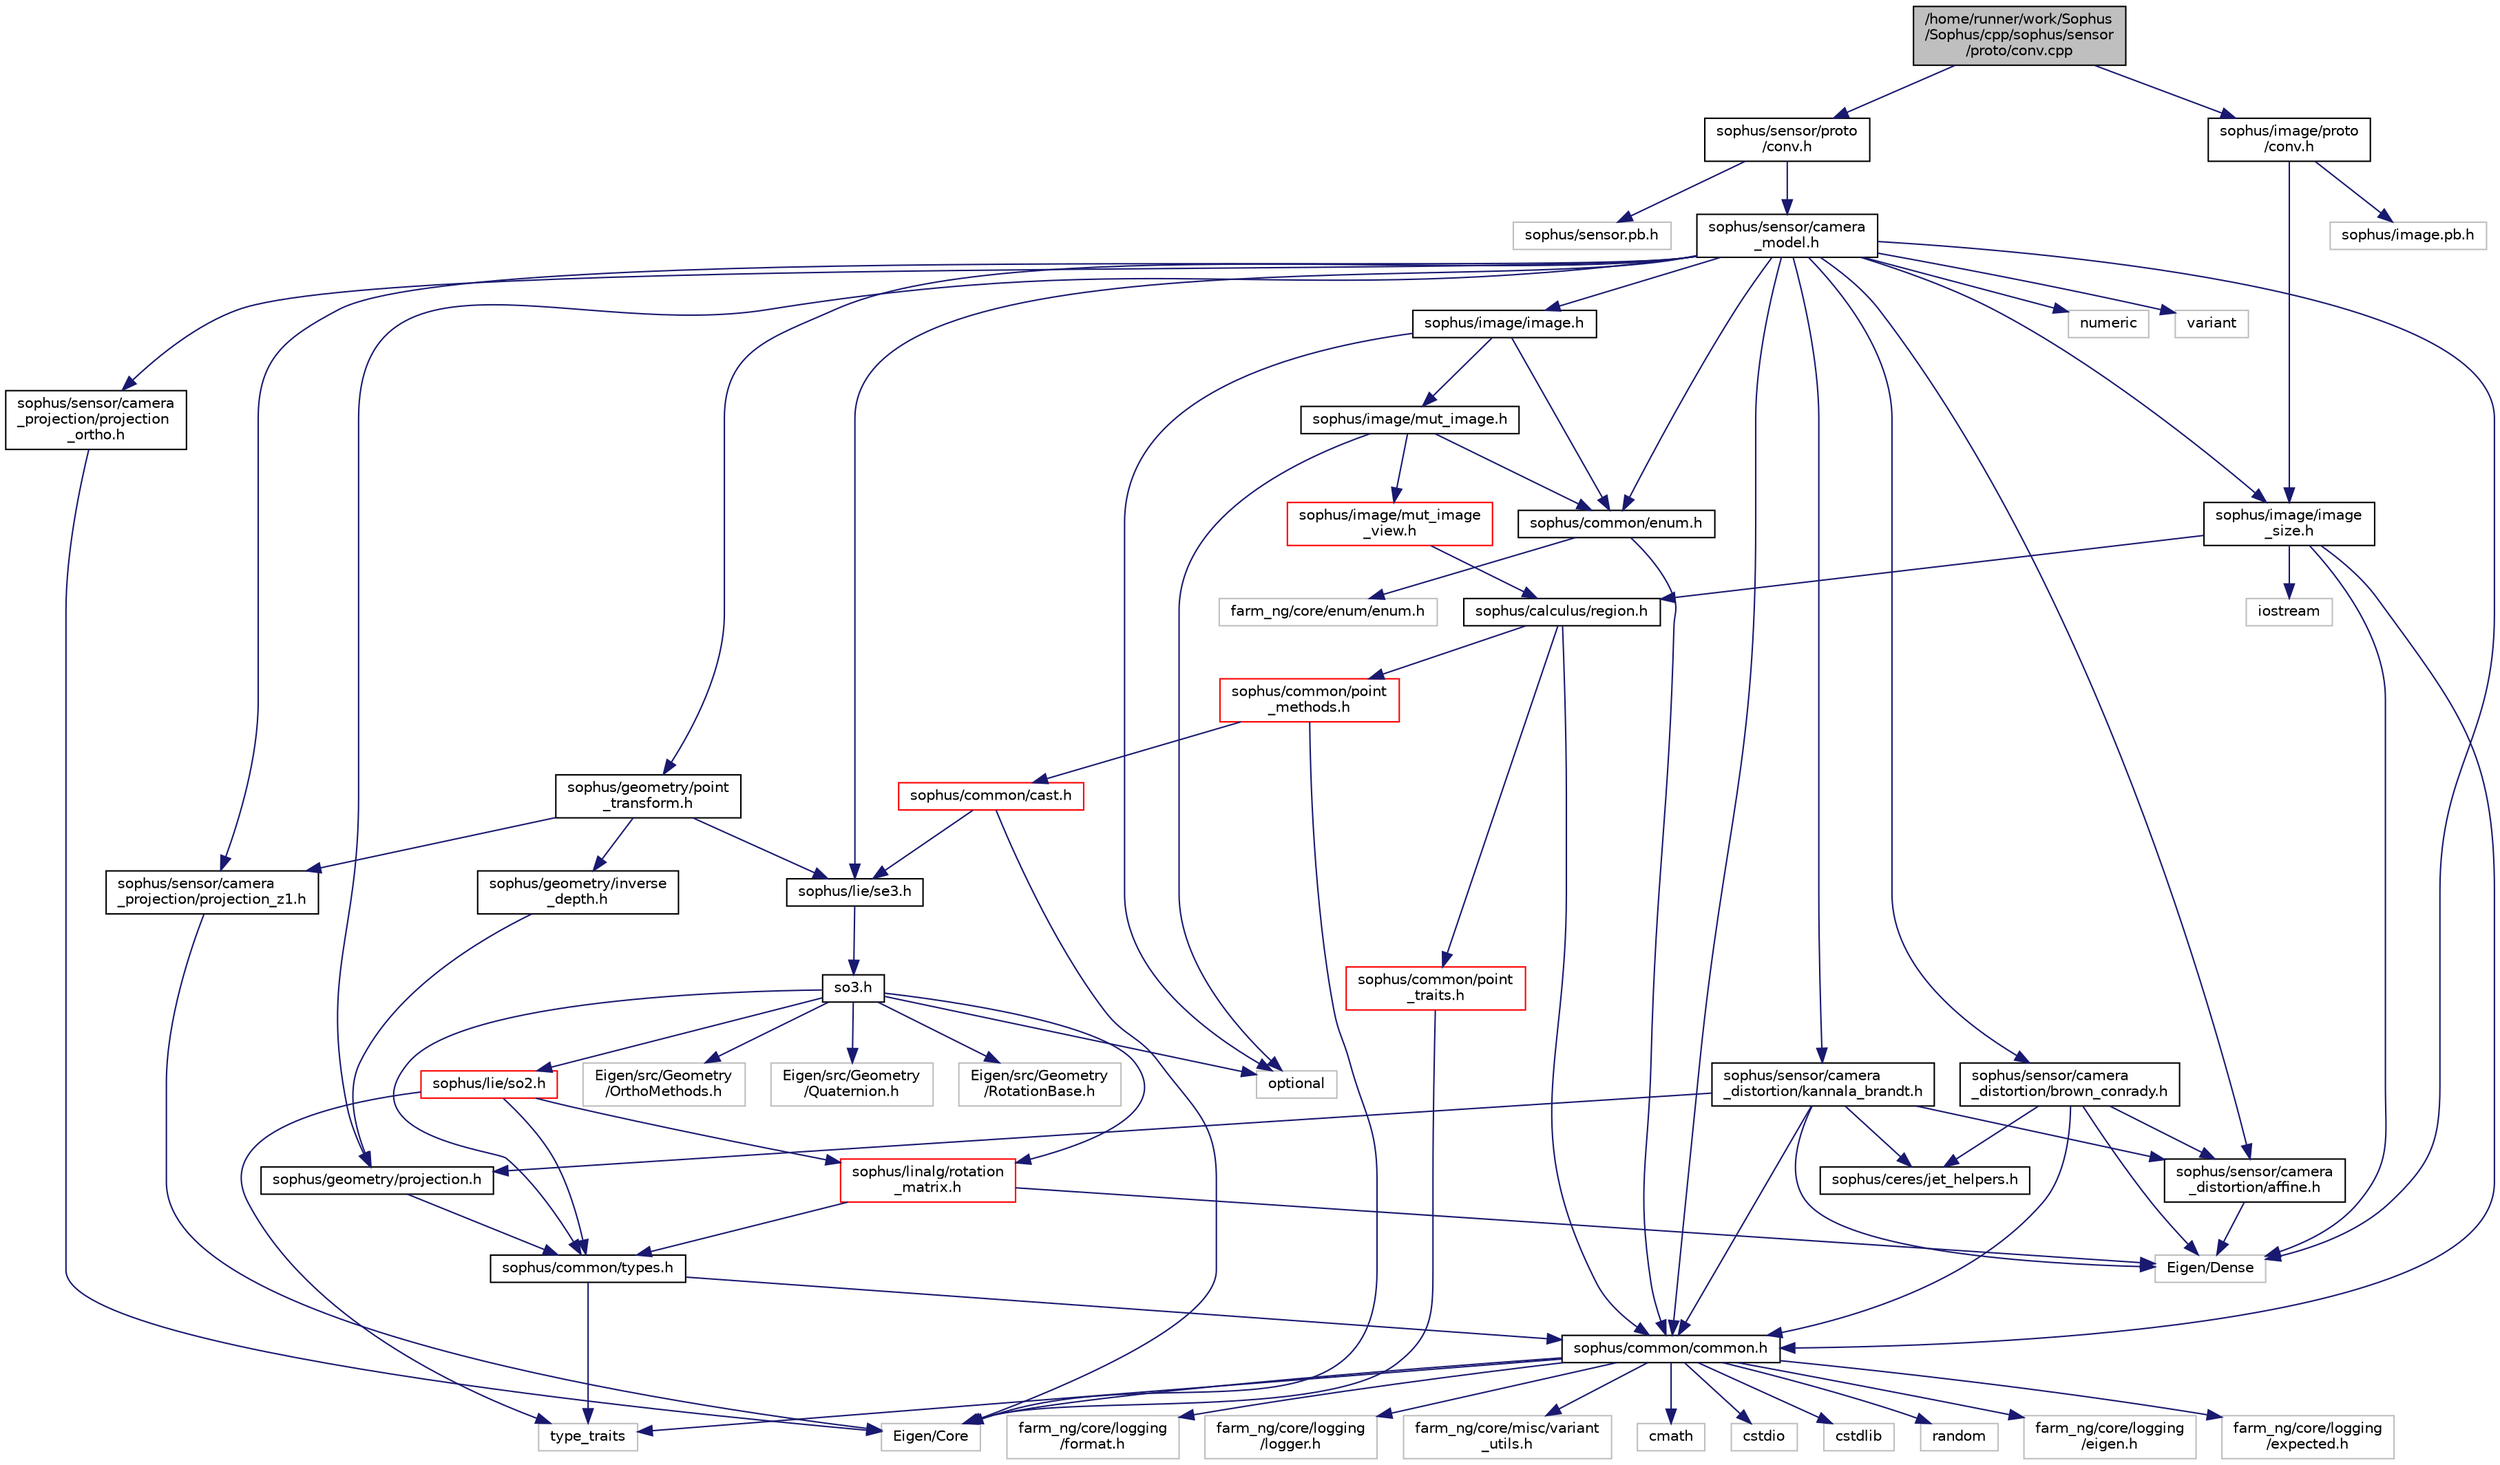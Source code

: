 digraph "/home/runner/work/Sophus/Sophus/cpp/sophus/sensor/proto/conv.cpp"
{
 // LATEX_PDF_SIZE
  edge [fontname="Helvetica",fontsize="10",labelfontname="Helvetica",labelfontsize="10"];
  node [fontname="Helvetica",fontsize="10",shape=record];
  Node1 [label="/home/runner/work/Sophus\l/Sophus/cpp/sophus/sensor\l/proto/conv.cpp",height=0.2,width=0.4,color="black", fillcolor="grey75", style="filled", fontcolor="black",tooltip=" "];
  Node1 -> Node2 [color="midnightblue",fontsize="10",style="solid",fontname="Helvetica"];
  Node2 [label="sophus/sensor/proto\l/conv.h",height=0.2,width=0.4,color="black", fillcolor="white", style="filled",URL="$sensor_2proto_2conv_8h.html",tooltip=" "];
  Node2 -> Node3 [color="midnightblue",fontsize="10",style="solid",fontname="Helvetica"];
  Node3 [label="sophus/sensor.pb.h",height=0.2,width=0.4,color="grey75", fillcolor="white", style="filled",tooltip=" "];
  Node2 -> Node4 [color="midnightblue",fontsize="10",style="solid",fontname="Helvetica"];
  Node4 [label="sophus/sensor/camera\l_model.h",height=0.2,width=0.4,color="black", fillcolor="white", style="filled",URL="$camera__model_8h.html",tooltip=" "];
  Node4 -> Node5 [color="midnightblue",fontsize="10",style="solid",fontname="Helvetica"];
  Node5 [label="sophus/common/common.h",height=0.2,width=0.4,color="black", fillcolor="white", style="filled",URL="$common_8h.html",tooltip=" "];
  Node5 -> Node6 [color="midnightblue",fontsize="10",style="solid",fontname="Helvetica"];
  Node6 [label="Eigen/Core",height=0.2,width=0.4,color="grey75", fillcolor="white", style="filled",tooltip=" "];
  Node5 -> Node7 [color="midnightblue",fontsize="10",style="solid",fontname="Helvetica"];
  Node7 [label="farm_ng/core/logging\l/eigen.h",height=0.2,width=0.4,color="grey75", fillcolor="white", style="filled",tooltip=" "];
  Node5 -> Node8 [color="midnightblue",fontsize="10",style="solid",fontname="Helvetica"];
  Node8 [label="farm_ng/core/logging\l/expected.h",height=0.2,width=0.4,color="grey75", fillcolor="white", style="filled",tooltip=" "];
  Node5 -> Node9 [color="midnightblue",fontsize="10",style="solid",fontname="Helvetica"];
  Node9 [label="farm_ng/core/logging\l/format.h",height=0.2,width=0.4,color="grey75", fillcolor="white", style="filled",tooltip=" "];
  Node5 -> Node10 [color="midnightblue",fontsize="10",style="solid",fontname="Helvetica"];
  Node10 [label="farm_ng/core/logging\l/logger.h",height=0.2,width=0.4,color="grey75", fillcolor="white", style="filled",tooltip=" "];
  Node5 -> Node11 [color="midnightblue",fontsize="10",style="solid",fontname="Helvetica"];
  Node11 [label="farm_ng/core/misc/variant\l_utils.h",height=0.2,width=0.4,color="grey75", fillcolor="white", style="filled",tooltip=" "];
  Node5 -> Node12 [color="midnightblue",fontsize="10",style="solid",fontname="Helvetica"];
  Node12 [label="cmath",height=0.2,width=0.4,color="grey75", fillcolor="white", style="filled",tooltip=" "];
  Node5 -> Node13 [color="midnightblue",fontsize="10",style="solid",fontname="Helvetica"];
  Node13 [label="cstdio",height=0.2,width=0.4,color="grey75", fillcolor="white", style="filled",tooltip=" "];
  Node5 -> Node14 [color="midnightblue",fontsize="10",style="solid",fontname="Helvetica"];
  Node14 [label="cstdlib",height=0.2,width=0.4,color="grey75", fillcolor="white", style="filled",tooltip=" "];
  Node5 -> Node15 [color="midnightblue",fontsize="10",style="solid",fontname="Helvetica"];
  Node15 [label="random",height=0.2,width=0.4,color="grey75", fillcolor="white", style="filled",tooltip=" "];
  Node5 -> Node16 [color="midnightblue",fontsize="10",style="solid",fontname="Helvetica"];
  Node16 [label="type_traits",height=0.2,width=0.4,color="grey75", fillcolor="white", style="filled",tooltip=" "];
  Node4 -> Node17 [color="midnightblue",fontsize="10",style="solid",fontname="Helvetica"];
  Node17 [label="sophus/common/enum.h",height=0.2,width=0.4,color="black", fillcolor="white", style="filled",URL="$enum_8h.html",tooltip=" "];
  Node17 -> Node5 [color="midnightblue",fontsize="10",style="solid",fontname="Helvetica"];
  Node17 -> Node18 [color="midnightblue",fontsize="10",style="solid",fontname="Helvetica"];
  Node18 [label="farm_ng/core/enum/enum.h",height=0.2,width=0.4,color="grey75", fillcolor="white", style="filled",tooltip=" "];
  Node4 -> Node19 [color="midnightblue",fontsize="10",style="solid",fontname="Helvetica"];
  Node19 [label="sophus/geometry/point\l_transform.h",height=0.2,width=0.4,color="black", fillcolor="white", style="filled",URL="$point__transform_8h.html",tooltip=" "];
  Node19 -> Node20 [color="midnightblue",fontsize="10",style="solid",fontname="Helvetica"];
  Node20 [label="sophus/geometry/inverse\l_depth.h",height=0.2,width=0.4,color="black", fillcolor="white", style="filled",URL="$inverse__depth_8h.html",tooltip=" "];
  Node20 -> Node21 [color="midnightblue",fontsize="10",style="solid",fontname="Helvetica"];
  Node21 [label="sophus/geometry/projection.h",height=0.2,width=0.4,color="black", fillcolor="white", style="filled",URL="$projection_8h.html",tooltip=" "];
  Node21 -> Node22 [color="midnightblue",fontsize="10",style="solid",fontname="Helvetica"];
  Node22 [label="sophus/common/types.h",height=0.2,width=0.4,color="black", fillcolor="white", style="filled",URL="$types_8h.html",tooltip=" "];
  Node22 -> Node5 [color="midnightblue",fontsize="10",style="solid",fontname="Helvetica"];
  Node22 -> Node16 [color="midnightblue",fontsize="10",style="solid",fontname="Helvetica"];
  Node19 -> Node23 [color="midnightblue",fontsize="10",style="solid",fontname="Helvetica"];
  Node23 [label="sophus/lie/se3.h",height=0.2,width=0.4,color="black", fillcolor="white", style="filled",URL="$se3_8h.html",tooltip=" "];
  Node23 -> Node24 [color="midnightblue",fontsize="10",style="solid",fontname="Helvetica"];
  Node24 [label="so3.h",height=0.2,width=0.4,color="black", fillcolor="white", style="filled",URL="$so3_8h.html",tooltip=" "];
  Node24 -> Node22 [color="midnightblue",fontsize="10",style="solid",fontname="Helvetica"];
  Node24 -> Node25 [color="midnightblue",fontsize="10",style="solid",fontname="Helvetica"];
  Node25 [label="sophus/lie/so2.h",height=0.2,width=0.4,color="red", fillcolor="white", style="filled",URL="$so2_8h.html",tooltip=" "];
  Node25 -> Node16 [color="midnightblue",fontsize="10",style="solid",fontname="Helvetica"];
  Node25 -> Node22 [color="midnightblue",fontsize="10",style="solid",fontname="Helvetica"];
  Node25 -> Node26 [color="midnightblue",fontsize="10",style="solid",fontname="Helvetica"];
  Node26 [label="sophus/linalg/rotation\l_matrix.h",height=0.2,width=0.4,color="red", fillcolor="white", style="filled",URL="$rotation__matrix_8h.html",tooltip=" "];
  Node26 -> Node22 [color="midnightblue",fontsize="10",style="solid",fontname="Helvetica"];
  Node26 -> Node27 [color="midnightblue",fontsize="10",style="solid",fontname="Helvetica"];
  Node27 [label="Eigen/Dense",height=0.2,width=0.4,color="grey75", fillcolor="white", style="filled",tooltip=" "];
  Node24 -> Node26 [color="midnightblue",fontsize="10",style="solid",fontname="Helvetica"];
  Node24 -> Node30 [color="midnightblue",fontsize="10",style="solid",fontname="Helvetica"];
  Node30 [label="Eigen/src/Geometry\l/OrthoMethods.h",height=0.2,width=0.4,color="grey75", fillcolor="white", style="filled",tooltip=" "];
  Node24 -> Node31 [color="midnightblue",fontsize="10",style="solid",fontname="Helvetica"];
  Node31 [label="Eigen/src/Geometry\l/Quaternion.h",height=0.2,width=0.4,color="grey75", fillcolor="white", style="filled",tooltip=" "];
  Node24 -> Node32 [color="midnightblue",fontsize="10",style="solid",fontname="Helvetica"];
  Node32 [label="Eigen/src/Geometry\l/RotationBase.h",height=0.2,width=0.4,color="grey75", fillcolor="white", style="filled",tooltip=" "];
  Node24 -> Node33 [color="midnightblue",fontsize="10",style="solid",fontname="Helvetica"];
  Node33 [label="optional",height=0.2,width=0.4,color="grey75", fillcolor="white", style="filled",tooltip=" "];
  Node19 -> Node34 [color="midnightblue",fontsize="10",style="solid",fontname="Helvetica"];
  Node34 [label="sophus/sensor/camera\l_projection/projection_z1.h",height=0.2,width=0.4,color="black", fillcolor="white", style="filled",URL="$projection__z1_8h.html",tooltip=" "];
  Node34 -> Node6 [color="midnightblue",fontsize="10",style="solid",fontname="Helvetica"];
  Node4 -> Node21 [color="midnightblue",fontsize="10",style="solid",fontname="Helvetica"];
  Node4 -> Node35 [color="midnightblue",fontsize="10",style="solid",fontname="Helvetica"];
  Node35 [label="sophus/image/image.h",height=0.2,width=0.4,color="black", fillcolor="white", style="filled",URL="$image_8h.html",tooltip=" "];
  Node35 -> Node17 [color="midnightblue",fontsize="10",style="solid",fontname="Helvetica"];
  Node35 -> Node36 [color="midnightblue",fontsize="10",style="solid",fontname="Helvetica"];
  Node36 [label="sophus/image/mut_image.h",height=0.2,width=0.4,color="black", fillcolor="white", style="filled",URL="$mut__image_8h.html",tooltip=" "];
  Node36 -> Node17 [color="midnightblue",fontsize="10",style="solid",fontname="Helvetica"];
  Node36 -> Node37 [color="midnightblue",fontsize="10",style="solid",fontname="Helvetica"];
  Node37 [label="sophus/image/mut_image\l_view.h",height=0.2,width=0.4,color="red", fillcolor="white", style="filled",URL="$mut__image__view_8h.html",tooltip=" "];
  Node37 -> Node38 [color="midnightblue",fontsize="10",style="solid",fontname="Helvetica"];
  Node38 [label="sophus/calculus/region.h",height=0.2,width=0.4,color="black", fillcolor="white", style="filled",URL="$region_8h.html",tooltip=" "];
  Node38 -> Node5 [color="midnightblue",fontsize="10",style="solid",fontname="Helvetica"];
  Node38 -> Node39 [color="midnightblue",fontsize="10",style="solid",fontname="Helvetica"];
  Node39 [label="sophus/common/point\l_methods.h",height=0.2,width=0.4,color="red", fillcolor="white", style="filled",URL="$point__methods_8h.html",tooltip=" "];
  Node39 -> Node40 [color="midnightblue",fontsize="10",style="solid",fontname="Helvetica"];
  Node40 [label="sophus/common/cast.h",height=0.2,width=0.4,color="red", fillcolor="white", style="filled",URL="$cast_8h.html",tooltip=" "];
  Node40 -> Node23 [color="midnightblue",fontsize="10",style="solid",fontname="Helvetica"];
  Node40 -> Node6 [color="midnightblue",fontsize="10",style="solid",fontname="Helvetica"];
  Node39 -> Node6 [color="midnightblue",fontsize="10",style="solid",fontname="Helvetica"];
  Node38 -> Node48 [color="midnightblue",fontsize="10",style="solid",fontname="Helvetica"];
  Node48 [label="sophus/common/point\l_traits.h",height=0.2,width=0.4,color="red", fillcolor="white", style="filled",URL="$point__traits_8h.html",tooltip=" "];
  Node48 -> Node6 [color="midnightblue",fontsize="10",style="solid",fontname="Helvetica"];
  Node36 -> Node33 [color="midnightblue",fontsize="10",style="solid",fontname="Helvetica"];
  Node35 -> Node33 [color="midnightblue",fontsize="10",style="solid",fontname="Helvetica"];
  Node4 -> Node52 [color="midnightblue",fontsize="10",style="solid",fontname="Helvetica"];
  Node52 [label="sophus/image/image\l_size.h",height=0.2,width=0.4,color="black", fillcolor="white", style="filled",URL="$image__size_8h.html",tooltip=" "];
  Node52 -> Node38 [color="midnightblue",fontsize="10",style="solid",fontname="Helvetica"];
  Node52 -> Node5 [color="midnightblue",fontsize="10",style="solid",fontname="Helvetica"];
  Node52 -> Node27 [color="midnightblue",fontsize="10",style="solid",fontname="Helvetica"];
  Node52 -> Node53 [color="midnightblue",fontsize="10",style="solid",fontname="Helvetica"];
  Node53 [label="iostream",height=0.2,width=0.4,color="grey75", fillcolor="white", style="filled",tooltip=" "];
  Node4 -> Node23 [color="midnightblue",fontsize="10",style="solid",fontname="Helvetica"];
  Node4 -> Node54 [color="midnightblue",fontsize="10",style="solid",fontname="Helvetica"];
  Node54 [label="sophus/sensor/camera\l_distortion/affine.h",height=0.2,width=0.4,color="black", fillcolor="white", style="filled",URL="$affine_8h.html",tooltip=" "];
  Node54 -> Node27 [color="midnightblue",fontsize="10",style="solid",fontname="Helvetica"];
  Node4 -> Node55 [color="midnightblue",fontsize="10",style="solid",fontname="Helvetica"];
  Node55 [label="sophus/sensor/camera\l_distortion/brown_conrady.h",height=0.2,width=0.4,color="black", fillcolor="white", style="filled",URL="$brown__conrady_8h.html",tooltip=" "];
  Node55 -> Node56 [color="midnightblue",fontsize="10",style="solid",fontname="Helvetica"];
  Node56 [label="sophus/ceres/jet_helpers.h",height=0.2,width=0.4,color="black", fillcolor="white", style="filled",URL="$jet__helpers_8h.html",tooltip=" "];
  Node55 -> Node5 [color="midnightblue",fontsize="10",style="solid",fontname="Helvetica"];
  Node55 -> Node54 [color="midnightblue",fontsize="10",style="solid",fontname="Helvetica"];
  Node55 -> Node27 [color="midnightblue",fontsize="10",style="solid",fontname="Helvetica"];
  Node4 -> Node57 [color="midnightblue",fontsize="10",style="solid",fontname="Helvetica"];
  Node57 [label="sophus/sensor/camera\l_distortion/kannala_brandt.h",height=0.2,width=0.4,color="black", fillcolor="white", style="filled",URL="$kannala__brandt_8h.html",tooltip=" "];
  Node57 -> Node56 [color="midnightblue",fontsize="10",style="solid",fontname="Helvetica"];
  Node57 -> Node5 [color="midnightblue",fontsize="10",style="solid",fontname="Helvetica"];
  Node57 -> Node21 [color="midnightblue",fontsize="10",style="solid",fontname="Helvetica"];
  Node57 -> Node54 [color="midnightblue",fontsize="10",style="solid",fontname="Helvetica"];
  Node57 -> Node27 [color="midnightblue",fontsize="10",style="solid",fontname="Helvetica"];
  Node4 -> Node58 [color="midnightblue",fontsize="10",style="solid",fontname="Helvetica"];
  Node58 [label="sophus/sensor/camera\l_projection/projection\l_ortho.h",height=0.2,width=0.4,color="black", fillcolor="white", style="filled",URL="$projection__ortho_8h.html",tooltip=" "];
  Node58 -> Node6 [color="midnightblue",fontsize="10",style="solid",fontname="Helvetica"];
  Node4 -> Node34 [color="midnightblue",fontsize="10",style="solid",fontname="Helvetica"];
  Node4 -> Node27 [color="midnightblue",fontsize="10",style="solid",fontname="Helvetica"];
  Node4 -> Node59 [color="midnightblue",fontsize="10",style="solid",fontname="Helvetica"];
  Node59 [label="numeric",height=0.2,width=0.4,color="grey75", fillcolor="white", style="filled",tooltip=" "];
  Node4 -> Node60 [color="midnightblue",fontsize="10",style="solid",fontname="Helvetica"];
  Node60 [label="variant",height=0.2,width=0.4,color="grey75", fillcolor="white", style="filled",tooltip=" "];
  Node1 -> Node61 [color="midnightblue",fontsize="10",style="solid",fontname="Helvetica"];
  Node61 [label="sophus/image/proto\l/conv.h",height=0.2,width=0.4,color="black", fillcolor="white", style="filled",URL="$image_2proto_2conv_8h.html",tooltip=" "];
  Node61 -> Node62 [color="midnightblue",fontsize="10",style="solid",fontname="Helvetica"];
  Node62 [label="sophus/image.pb.h",height=0.2,width=0.4,color="grey75", fillcolor="white", style="filled",tooltip=" "];
  Node61 -> Node52 [color="midnightblue",fontsize="10",style="solid",fontname="Helvetica"];
}
